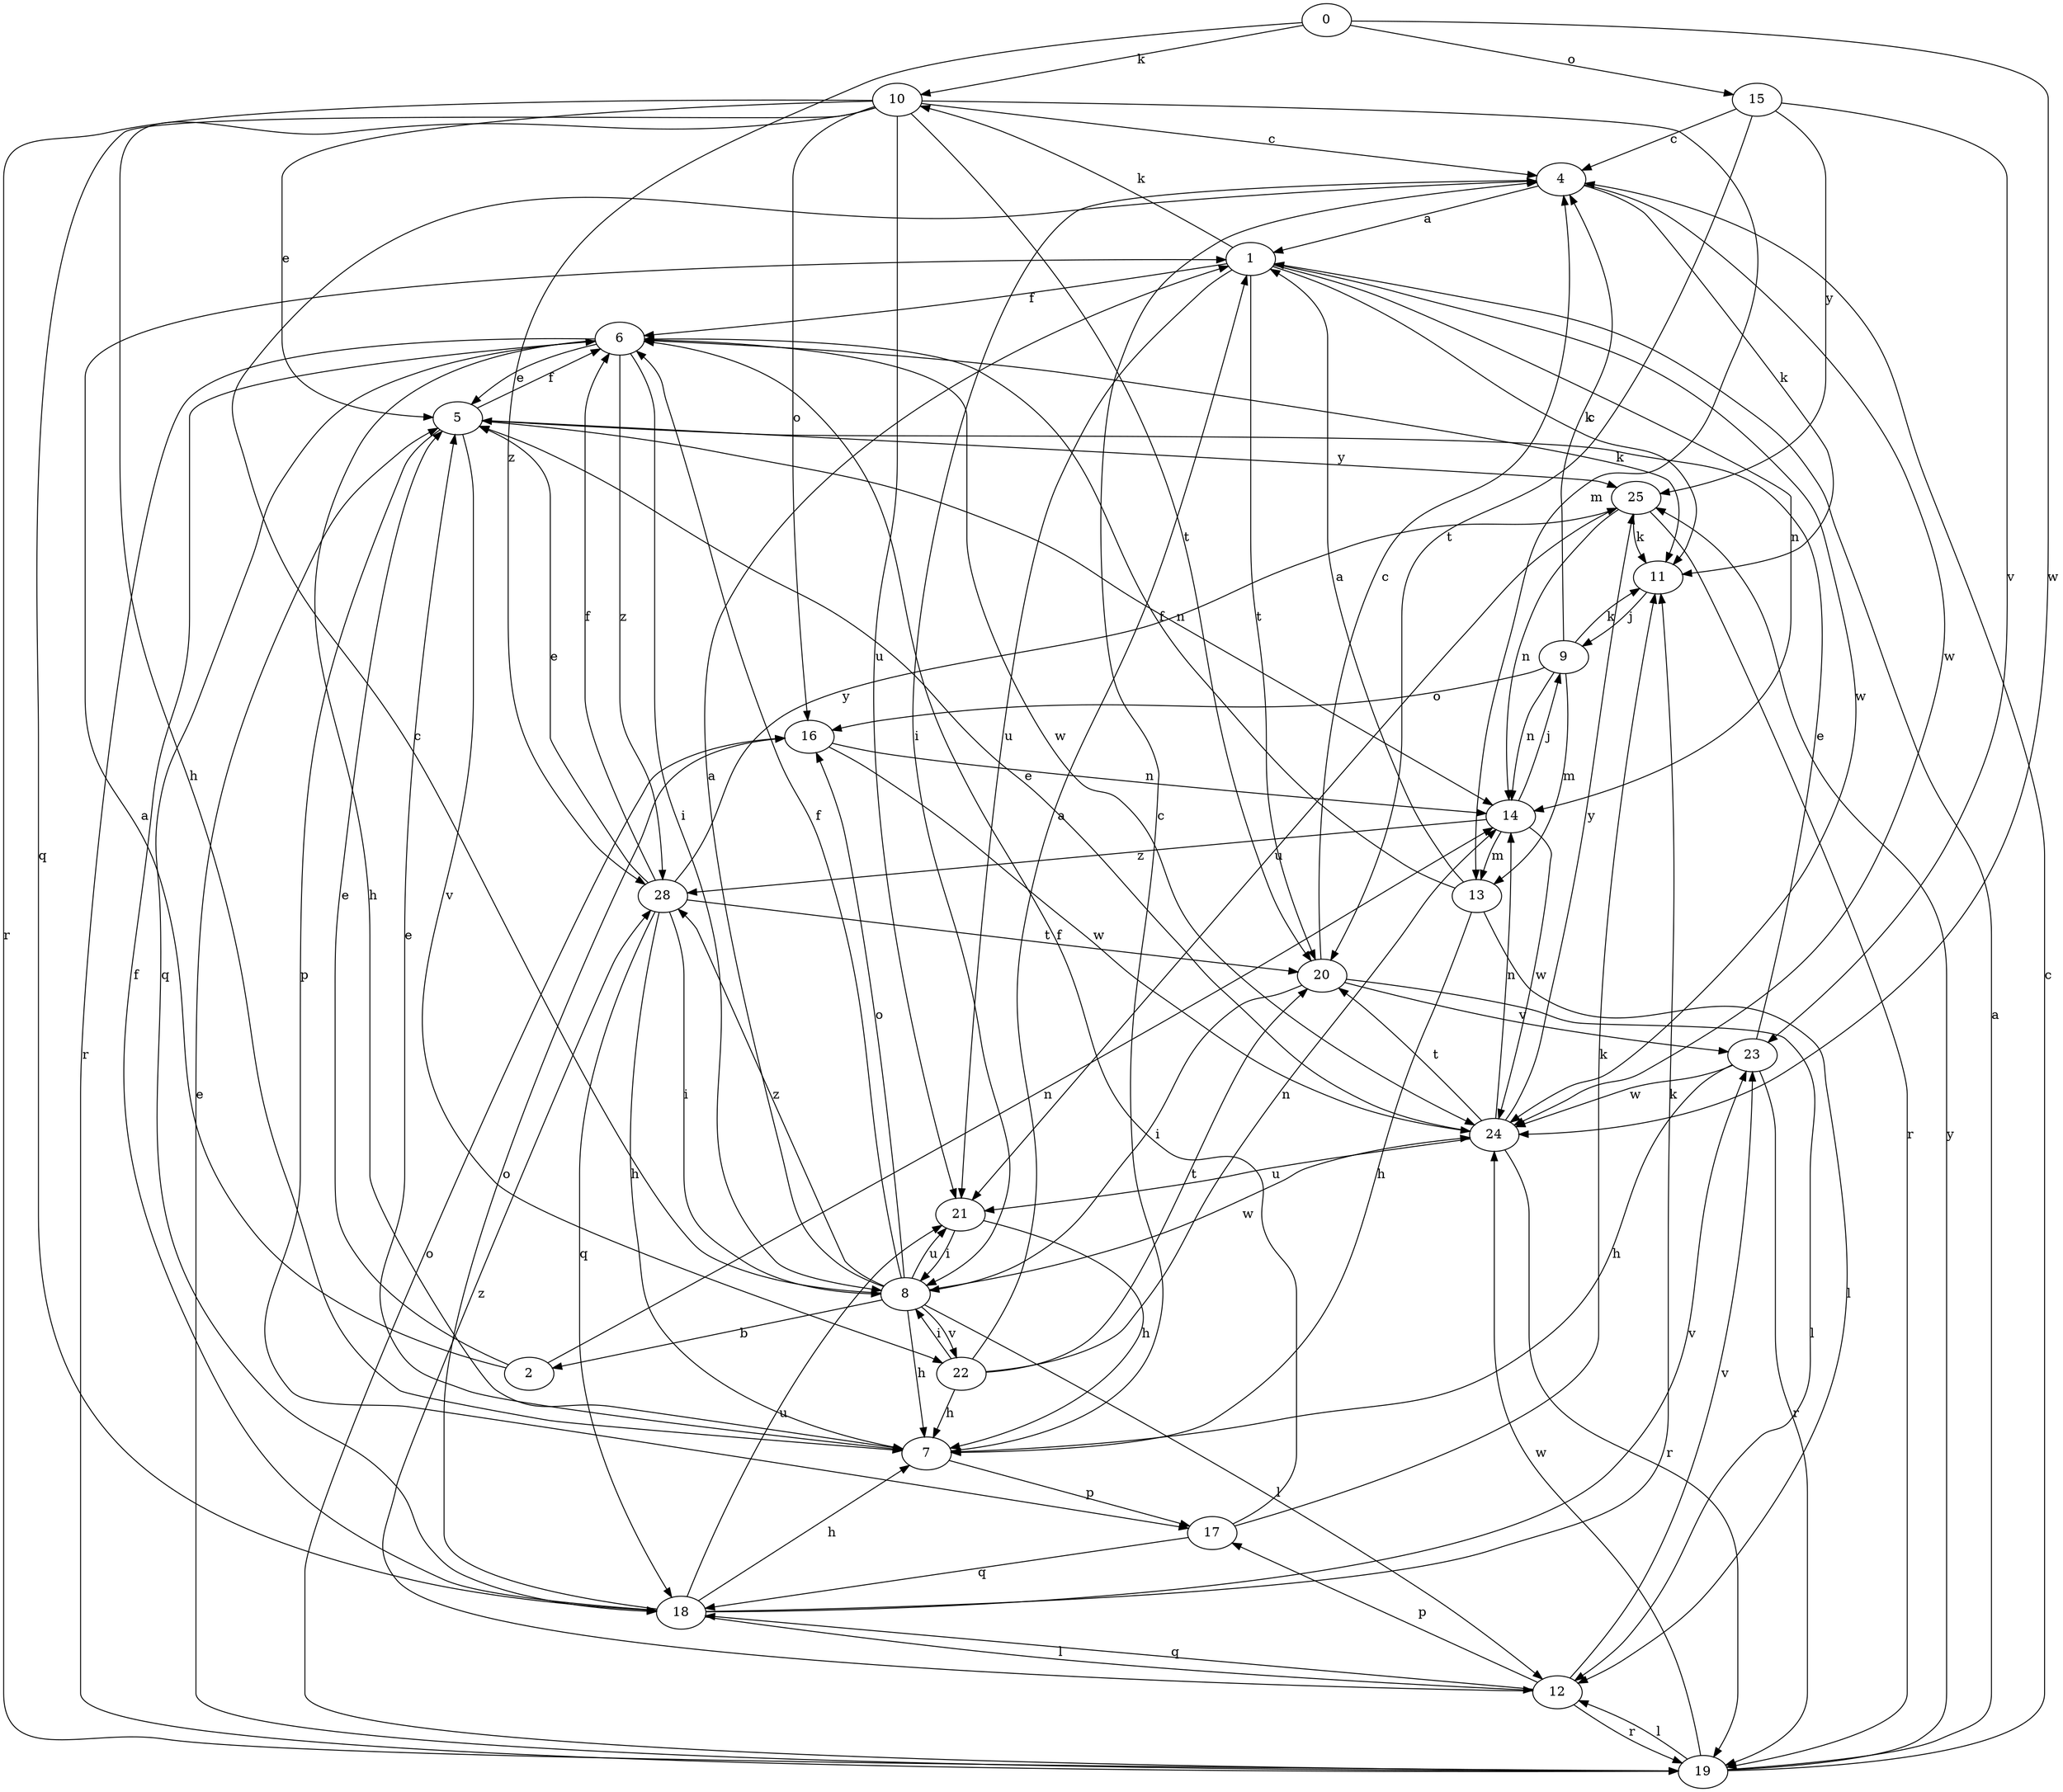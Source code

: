 strict digraph  {
0;
1;
2;
4;
5;
6;
7;
8;
9;
10;
11;
12;
13;
14;
15;
16;
17;
18;
19;
20;
21;
22;
23;
24;
25;
28;
0 -> 10  [label=k];
0 -> 15  [label=o];
0 -> 24  [label=w];
0 -> 28  [label=z];
1 -> 6  [label=f];
1 -> 10  [label=k];
1 -> 11  [label=k];
1 -> 14  [label=n];
1 -> 20  [label=t];
1 -> 21  [label=u];
1 -> 24  [label=w];
2 -> 1  [label=a];
2 -> 5  [label=e];
2 -> 14  [label=n];
4 -> 1  [label=a];
4 -> 8  [label=i];
4 -> 11  [label=k];
4 -> 24  [label=w];
5 -> 6  [label=f];
5 -> 14  [label=n];
5 -> 17  [label=p];
5 -> 22  [label=v];
5 -> 25  [label=y];
6 -> 5  [label=e];
6 -> 7  [label=h];
6 -> 8  [label=i];
6 -> 11  [label=k];
6 -> 18  [label=q];
6 -> 19  [label=r];
6 -> 24  [label=w];
6 -> 28  [label=z];
7 -> 4  [label=c];
7 -> 5  [label=e];
7 -> 17  [label=p];
8 -> 1  [label=a];
8 -> 2  [label=b];
8 -> 4  [label=c];
8 -> 6  [label=f];
8 -> 7  [label=h];
8 -> 12  [label=l];
8 -> 16  [label=o];
8 -> 21  [label=u];
8 -> 22  [label=v];
8 -> 24  [label=w];
8 -> 28  [label=z];
9 -> 4  [label=c];
9 -> 11  [label=k];
9 -> 13  [label=m];
9 -> 14  [label=n];
9 -> 16  [label=o];
10 -> 4  [label=c];
10 -> 5  [label=e];
10 -> 7  [label=h];
10 -> 13  [label=m];
10 -> 16  [label=o];
10 -> 18  [label=q];
10 -> 19  [label=r];
10 -> 20  [label=t];
10 -> 21  [label=u];
11 -> 9  [label=j];
12 -> 17  [label=p];
12 -> 18  [label=q];
12 -> 19  [label=r];
12 -> 23  [label=v];
12 -> 28  [label=z];
13 -> 1  [label=a];
13 -> 6  [label=f];
13 -> 7  [label=h];
13 -> 12  [label=l];
14 -> 9  [label=j];
14 -> 13  [label=m];
14 -> 24  [label=w];
14 -> 28  [label=z];
15 -> 4  [label=c];
15 -> 20  [label=t];
15 -> 23  [label=v];
15 -> 25  [label=y];
16 -> 14  [label=n];
16 -> 24  [label=w];
17 -> 6  [label=f];
17 -> 11  [label=k];
17 -> 18  [label=q];
18 -> 6  [label=f];
18 -> 7  [label=h];
18 -> 11  [label=k];
18 -> 12  [label=l];
18 -> 16  [label=o];
18 -> 21  [label=u];
18 -> 23  [label=v];
19 -> 1  [label=a];
19 -> 4  [label=c];
19 -> 5  [label=e];
19 -> 12  [label=l];
19 -> 16  [label=o];
19 -> 24  [label=w];
19 -> 25  [label=y];
20 -> 4  [label=c];
20 -> 8  [label=i];
20 -> 12  [label=l];
20 -> 23  [label=v];
21 -> 7  [label=h];
21 -> 8  [label=i];
22 -> 1  [label=a];
22 -> 7  [label=h];
22 -> 8  [label=i];
22 -> 14  [label=n];
22 -> 20  [label=t];
23 -> 5  [label=e];
23 -> 7  [label=h];
23 -> 19  [label=r];
23 -> 24  [label=w];
24 -> 5  [label=e];
24 -> 14  [label=n];
24 -> 19  [label=r];
24 -> 20  [label=t];
24 -> 21  [label=u];
24 -> 25  [label=y];
25 -> 11  [label=k];
25 -> 14  [label=n];
25 -> 19  [label=r];
25 -> 21  [label=u];
28 -> 5  [label=e];
28 -> 6  [label=f];
28 -> 7  [label=h];
28 -> 8  [label=i];
28 -> 18  [label=q];
28 -> 20  [label=t];
28 -> 25  [label=y];
}
